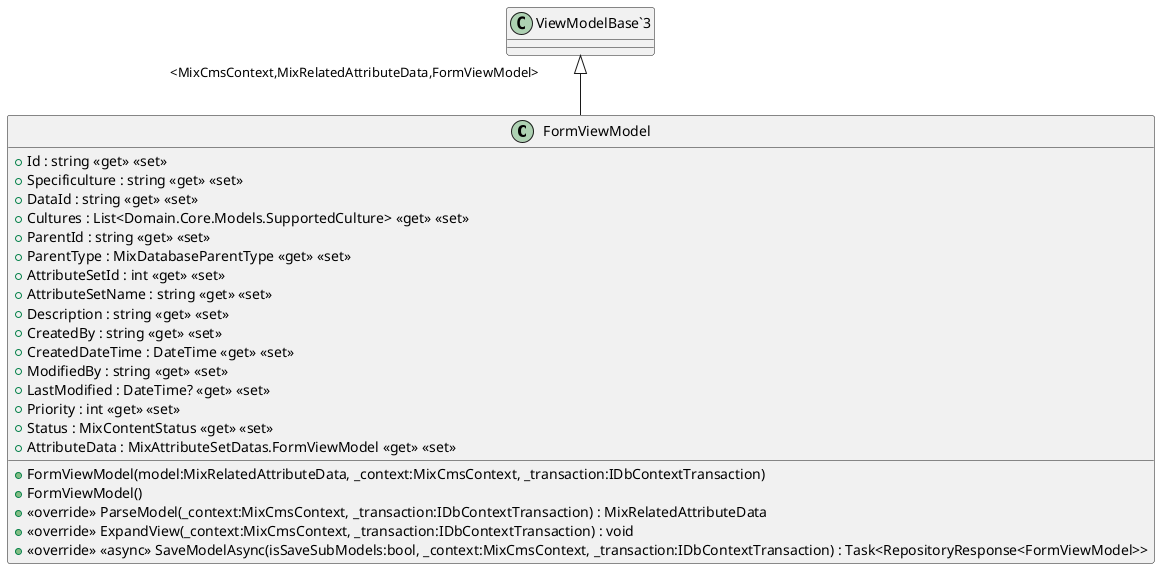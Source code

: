 @startuml
class FormViewModel {
    + FormViewModel(model:MixRelatedAttributeData, _context:MixCmsContext, _transaction:IDbContextTransaction)
    + FormViewModel()
    + Id : string <<get>> <<set>>
    + Specificulture : string <<get>> <<set>>
    + DataId : string <<get>> <<set>>
    + Cultures : List<Domain.Core.Models.SupportedCulture> <<get>> <<set>>
    + ParentId : string <<get>> <<set>>
    + ParentType : MixDatabaseParentType <<get>> <<set>>
    + AttributeSetId : int <<get>> <<set>>
    + AttributeSetName : string <<get>> <<set>>
    + Description : string <<get>> <<set>>
    + CreatedBy : string <<get>> <<set>>
    + CreatedDateTime : DateTime <<get>> <<set>>
    + ModifiedBy : string <<get>> <<set>>
    + LastModified : DateTime? <<get>> <<set>>
    + Priority : int <<get>> <<set>>
    + Status : MixContentStatus <<get>> <<set>>
    + AttributeData : MixAttributeSetDatas.FormViewModel <<get>> <<set>>
    + <<override>> ParseModel(_context:MixCmsContext, _transaction:IDbContextTransaction) : MixRelatedAttributeData
    + <<override>> ExpandView(_context:MixCmsContext, _transaction:IDbContextTransaction) : void
    + <<override>> <<async>> SaveModelAsync(isSaveSubModels:bool, _context:MixCmsContext, _transaction:IDbContextTransaction) : Task<RepositoryResponse<FormViewModel>>
}
"ViewModelBase`3" "<MixCmsContext,MixRelatedAttributeData,FormViewModel>" <|-- FormViewModel
@enduml

